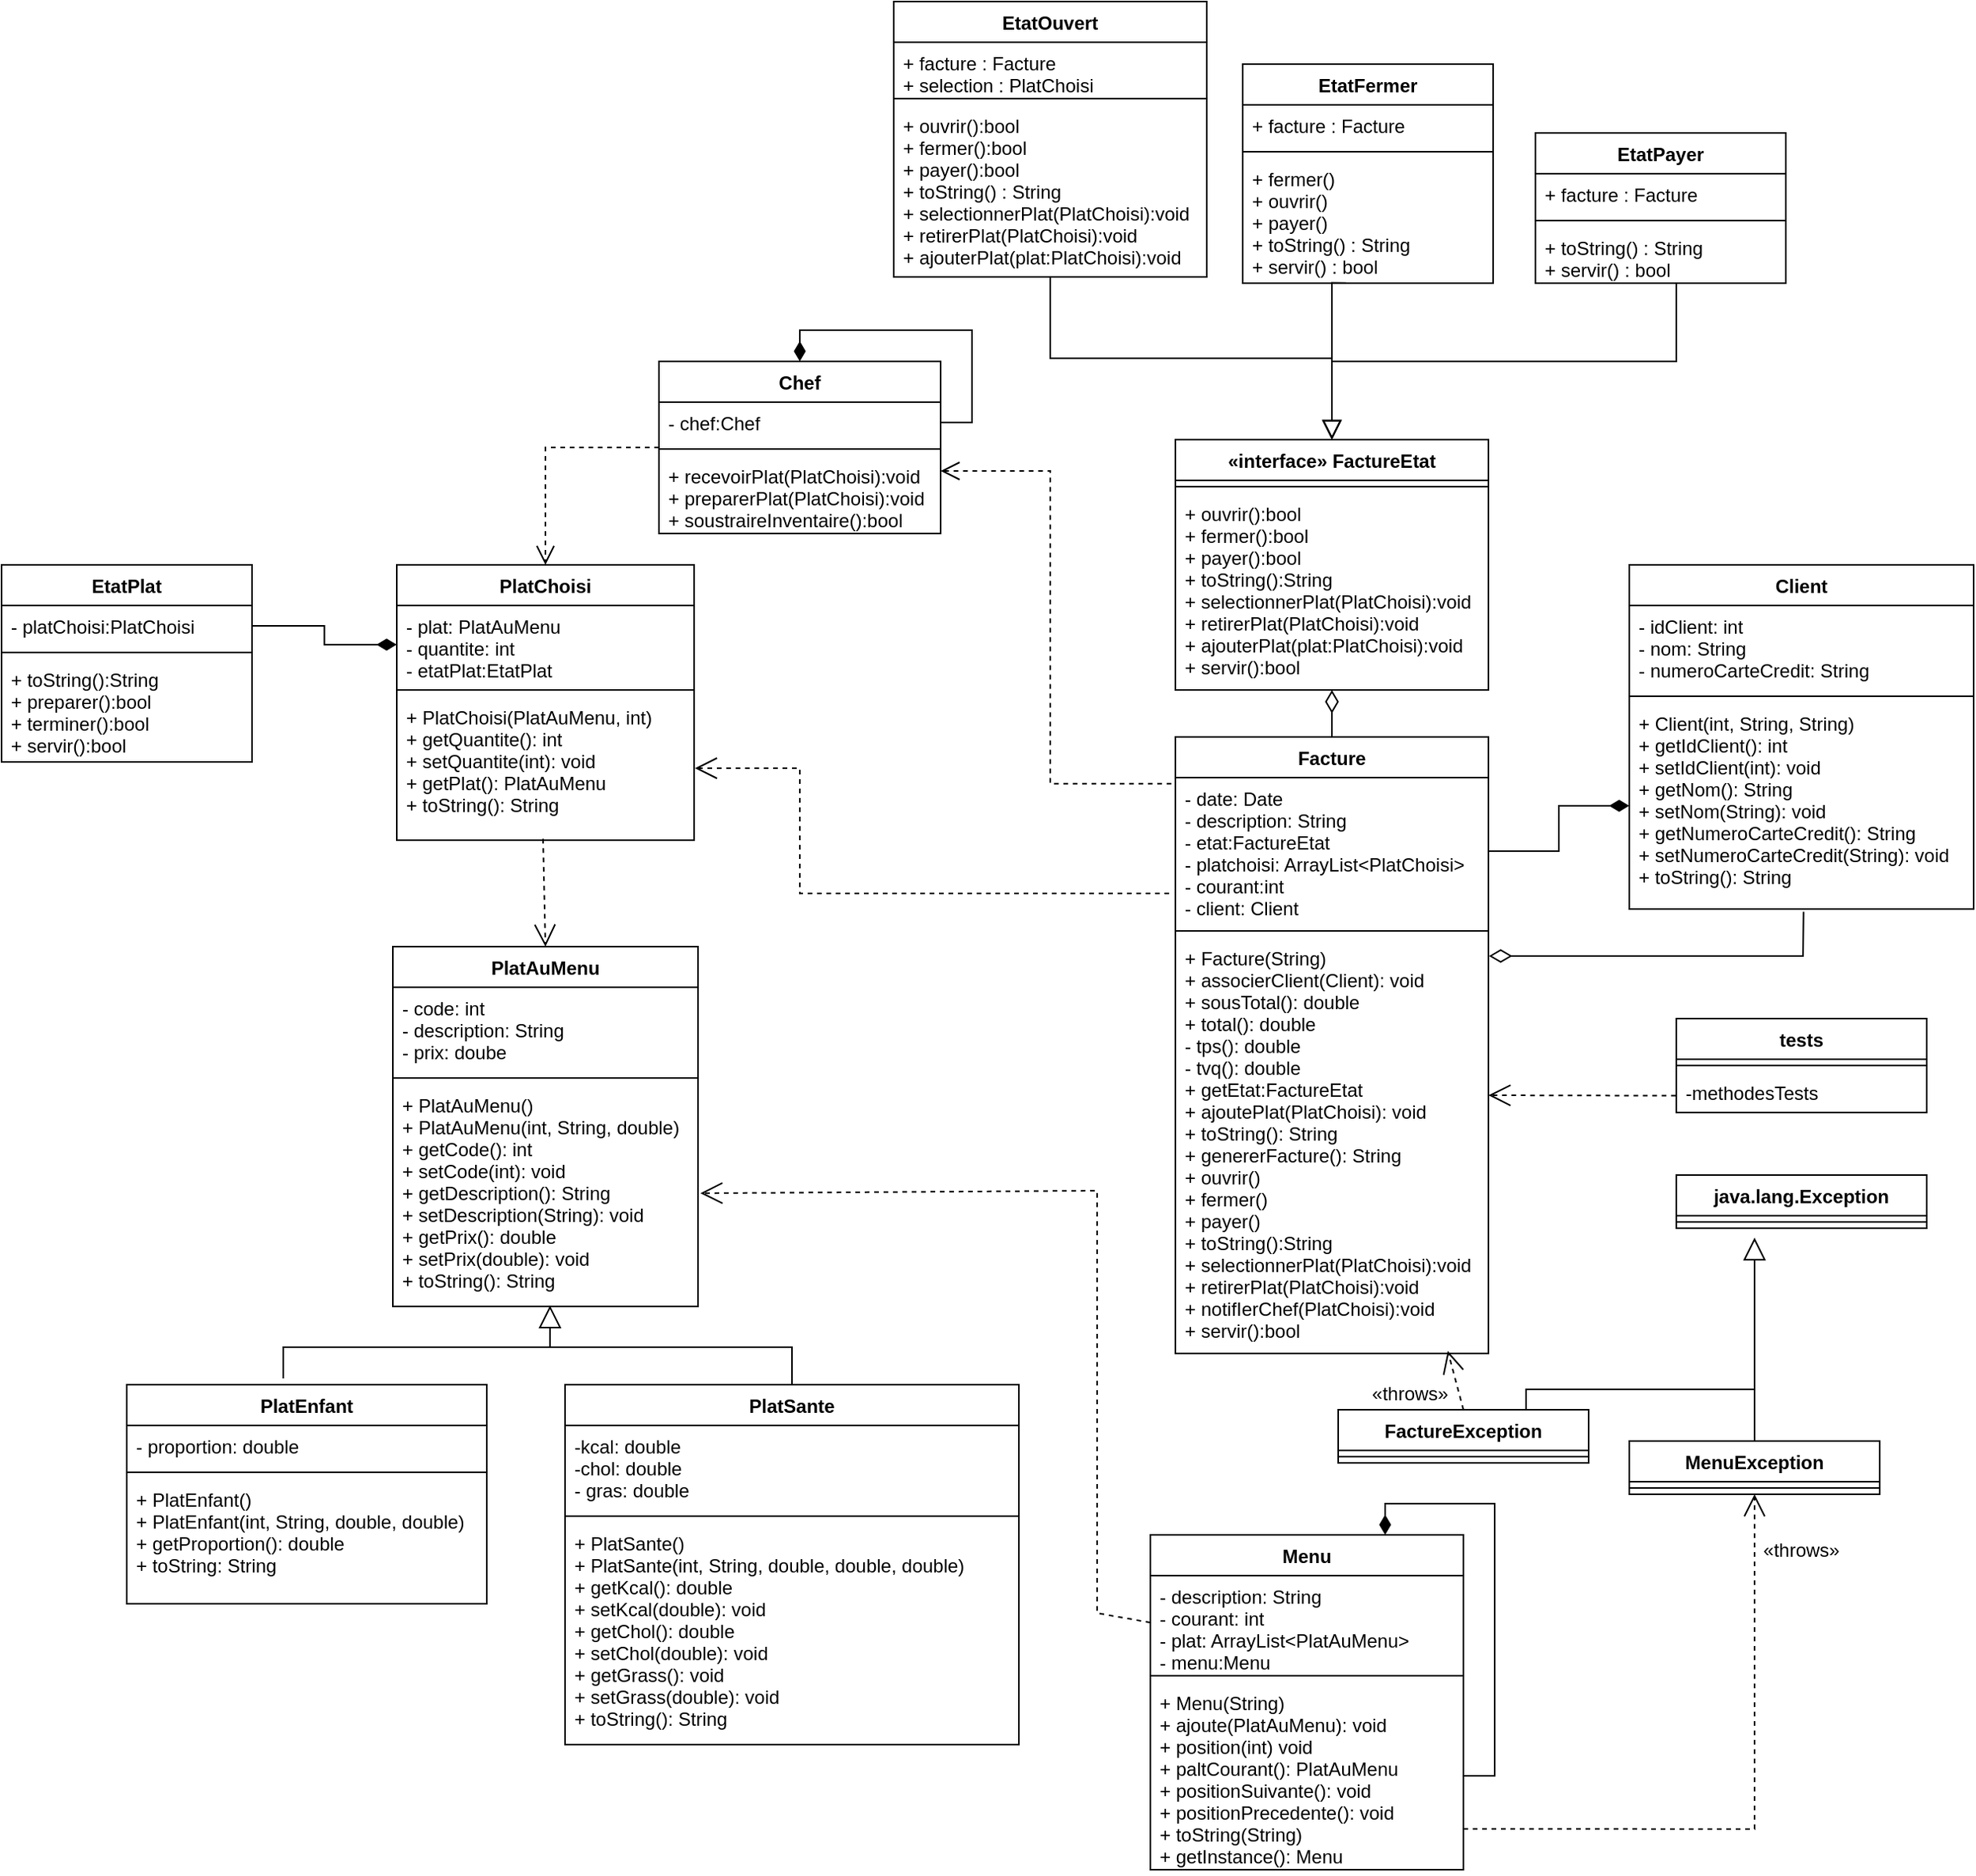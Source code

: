 <mxfile version="14.9.6" type="device"><diagram id="TNuhKv3h_thrgXx2UyrM" name="Page-1"><mxGraphModel dx="1682" dy="1675" grid="1" gridSize="10" guides="1" tooltips="1" connect="1" arrows="1" fold="1" page="1" pageScale="1" pageWidth="827" pageHeight="1169" math="0" shadow="0"><root><mxCell id="0"/><mxCell id="1" parent="0"/><mxCell id="b8Gp-3JOSFKTq6jU3I52-5" value="Client" style="swimlane;fontStyle=1;align=center;verticalAlign=top;childLayout=stackLayout;horizontal=1;startSize=26;horizontalStack=0;resizeParent=1;resizeParentMax=0;resizeLast=0;collapsible=1;marginBottom=0;" parent="1" vertex="1"><mxGeometry x="520" y="200" width="220" height="220" as="geometry"/></mxCell><mxCell id="b8Gp-3JOSFKTq6jU3I52-6" value="- idClient: int&#10;- nom: String&#10;- numeroCarteCredit: String" style="text;strokeColor=none;fillColor=none;align=left;verticalAlign=top;spacingLeft=4;spacingRight=4;overflow=hidden;rotatable=0;points=[[0,0.5],[1,0.5]];portConstraint=eastwest;" parent="b8Gp-3JOSFKTq6jU3I52-5" vertex="1"><mxGeometry y="26" width="220" height="54" as="geometry"/></mxCell><mxCell id="b8Gp-3JOSFKTq6jU3I52-7" value="" style="line;strokeWidth=1;fillColor=none;align=left;verticalAlign=middle;spacingTop=-1;spacingLeft=3;spacingRight=3;rotatable=0;labelPosition=right;points=[];portConstraint=eastwest;" parent="b8Gp-3JOSFKTq6jU3I52-5" vertex="1"><mxGeometry y="80" width="220" height="8" as="geometry"/></mxCell><mxCell id="b8Gp-3JOSFKTq6jU3I52-8" value="+ Client(int, String, String)&#10;+ getIdClient(): int&#10;+ setIdClient(int): void&#10;+ getNom(): String&#10;+ setNom(String): void&#10;+ getNumeroCarteCredit(): String&#10;+ setNumeroCarteCredit(String): void&#10;+ toString(): String" style="text;strokeColor=none;fillColor=none;align=left;verticalAlign=top;spacingLeft=4;spacingRight=4;overflow=hidden;rotatable=0;points=[[0,0.5],[1,0.5]];portConstraint=eastwest;" parent="b8Gp-3JOSFKTq6jU3I52-5" vertex="1"><mxGeometry y="88" width="220" height="132" as="geometry"/></mxCell><mxCell id="wVw1kusXMV-8ErTnZ7IX-36" style="edgeStyle=orthogonalEdgeStyle;rounded=0;orthogonalLoop=1;jettySize=auto;html=1;exitX=-0.013;exitY=0.041;exitDx=0;exitDy=0;endArrow=open;endFill=0;endSize=10;dashed=1;exitPerimeter=0;" edge="1" parent="1" source="b8Gp-3JOSFKTq6jU3I52-12"><mxGeometry relative="1" as="geometry"><mxPoint x="80" y="140" as="targetPoint"/><Array as="points"><mxPoint x="150" y="340"/><mxPoint x="150" y="140"/></Array></mxGeometry></mxCell><mxCell id="b8Gp-3JOSFKTq6jU3I52-11" value="Facture" style="swimlane;fontStyle=1;align=center;verticalAlign=top;childLayout=stackLayout;horizontal=1;startSize=26;horizontalStack=0;resizeParent=1;resizeParentMax=0;resizeLast=0;collapsible=1;marginBottom=0;" parent="1" vertex="1"><mxGeometry x="230" y="310" width="200" height="394" as="geometry"/></mxCell><mxCell id="b8Gp-3JOSFKTq6jU3I52-12" value="- date: Date&#10;- description: String&#10;- etat:FactureEtat&#10;- platchoisi: ArrayList&lt;PlatChoisi&gt;&#10;- courant:int&#10;- client: Client" style="text;strokeColor=none;fillColor=none;align=left;verticalAlign=top;spacingLeft=4;spacingRight=4;overflow=hidden;rotatable=0;points=[[0,0.5],[1,0.5]];portConstraint=eastwest;" parent="b8Gp-3JOSFKTq6jU3I52-11" vertex="1"><mxGeometry y="26" width="200" height="94" as="geometry"/></mxCell><mxCell id="b8Gp-3JOSFKTq6jU3I52-13" value="" style="line;strokeWidth=1;fillColor=none;align=left;verticalAlign=middle;spacingTop=-1;spacingLeft=3;spacingRight=3;rotatable=0;labelPosition=right;points=[];portConstraint=eastwest;" parent="b8Gp-3JOSFKTq6jU3I52-11" vertex="1"><mxGeometry y="120" width="200" height="8" as="geometry"/></mxCell><mxCell id="b8Gp-3JOSFKTq6jU3I52-14" value="+ Facture(String)&#10;+ associerClient(Client): void&#10;+ sousTotal(): double&#10;+ total(): double&#10;- tps(): double&#10;- tvq(): double&#10;+ getEtat:FactureEtat&#10;+ ajoutePlat(PlatChoisi): void&#10;+ toString(): String&#10;+ genererFacture(): String&#10;+ ouvrir()&#10;+ fermer()&#10;+ payer()&#10;+ toString():String&#10;+ selectionnerPlat(PlatChoisi):void&#10;+ retirerPlat(PlatChoisi):void&#10;+ notifIerChef(PlatChoisi):void&#10;+ servir():bool" style="text;strokeColor=none;fillColor=none;align=left;verticalAlign=top;spacingLeft=4;spacingRight=4;overflow=hidden;rotatable=0;points=[[0,0.5],[1,0.5]];portConstraint=eastwest;" parent="b8Gp-3JOSFKTq6jU3I52-11" vertex="1"><mxGeometry y="128" width="200" height="266" as="geometry"/></mxCell><mxCell id="b8Gp-3JOSFKTq6jU3I52-16" value="tests" style="swimlane;fontStyle=1;align=center;verticalAlign=top;childLayout=stackLayout;horizontal=1;startSize=26;horizontalStack=0;resizeParent=1;resizeParentMax=0;resizeLast=0;collapsible=1;marginBottom=0;" parent="1" vertex="1"><mxGeometry x="550" y="490" width="160" height="60" as="geometry"/></mxCell><mxCell id="b8Gp-3JOSFKTq6jU3I52-18" value="" style="line;strokeWidth=1;fillColor=none;align=left;verticalAlign=middle;spacingTop=-1;spacingLeft=3;spacingRight=3;rotatable=0;labelPosition=right;points=[];portConstraint=eastwest;" parent="b8Gp-3JOSFKTq6jU3I52-16" vertex="1"><mxGeometry y="26" width="160" height="8" as="geometry"/></mxCell><mxCell id="b8Gp-3JOSFKTq6jU3I52-19" value="-methodesTests" style="text;strokeColor=none;fillColor=none;align=left;verticalAlign=top;spacingLeft=4;spacingRight=4;overflow=hidden;rotatable=0;points=[[0,0.5],[1,0.5]];portConstraint=eastwest;" parent="b8Gp-3JOSFKTq6jU3I52-16" vertex="1"><mxGeometry y="34" width="160" height="26" as="geometry"/></mxCell><mxCell id="b8Gp-3JOSFKTq6jU3I52-20" value="java.lang.Exception" style="swimlane;fontStyle=1;align=center;verticalAlign=top;childLayout=stackLayout;horizontal=1;startSize=26;horizontalStack=0;resizeParent=1;resizeParentMax=0;resizeLast=0;collapsible=1;marginBottom=0;" parent="1" vertex="1"><mxGeometry x="550" y="590" width="160" height="34" as="geometry"/></mxCell><mxCell id="b8Gp-3JOSFKTq6jU3I52-21" value="" style="line;strokeWidth=1;fillColor=none;align=left;verticalAlign=middle;spacingTop=-1;spacingLeft=3;spacingRight=3;rotatable=0;labelPosition=right;points=[];portConstraint=eastwest;" parent="b8Gp-3JOSFKTq6jU3I52-20" vertex="1"><mxGeometry y="26" width="160" height="8" as="geometry"/></mxCell><mxCell id="b8Gp-3JOSFKTq6jU3I52-23" value="FactureException" style="swimlane;fontStyle=1;align=center;verticalAlign=top;childLayout=stackLayout;horizontal=1;startSize=26;horizontalStack=0;resizeParent=1;resizeParentMax=0;resizeLast=0;collapsible=1;marginBottom=0;" parent="1" vertex="1"><mxGeometry x="334" y="740" width="160" height="34" as="geometry"/></mxCell><mxCell id="b8Gp-3JOSFKTq6jU3I52-24" value="" style="line;strokeWidth=1;fillColor=none;align=left;verticalAlign=middle;spacingTop=-1;spacingLeft=3;spacingRight=3;rotatable=0;labelPosition=right;points=[];portConstraint=eastwest;" parent="b8Gp-3JOSFKTq6jU3I52-23" vertex="1"><mxGeometry y="26" width="160" height="8" as="geometry"/></mxCell><mxCell id="b8Gp-3JOSFKTq6jU3I52-60" style="edgeStyle=orthogonalEdgeStyle;rounded=0;orthogonalLoop=1;jettySize=auto;html=1;exitX=0.5;exitY=0;exitDx=0;exitDy=0;endArrow=block;endFill=0;endSize=12;" parent="1" source="b8Gp-3JOSFKTq6jU3I52-25" edge="1"><mxGeometry relative="1" as="geometry"><mxPoint x="600" y="630" as="targetPoint"/></mxGeometry></mxCell><mxCell id="b8Gp-3JOSFKTq6jU3I52-25" value="MenuException" style="swimlane;fontStyle=1;align=center;verticalAlign=top;childLayout=stackLayout;horizontal=1;startSize=26;horizontalStack=0;resizeParent=1;resizeParentMax=0;resizeLast=0;collapsible=1;marginBottom=0;" parent="1" vertex="1"><mxGeometry x="520" y="760" width="160" height="34" as="geometry"/></mxCell><mxCell id="b8Gp-3JOSFKTq6jU3I52-26" value="" style="line;strokeWidth=1;fillColor=none;align=left;verticalAlign=middle;spacingTop=-1;spacingLeft=3;spacingRight=3;rotatable=0;labelPosition=right;points=[];portConstraint=eastwest;" parent="b8Gp-3JOSFKTq6jU3I52-25" vertex="1"><mxGeometry y="26" width="160" height="8" as="geometry"/></mxCell><mxCell id="b8Gp-3JOSFKTq6jU3I52-27" value="Menu" style="swimlane;fontStyle=1;align=center;verticalAlign=top;childLayout=stackLayout;horizontal=1;startSize=26;horizontalStack=0;resizeParent=1;resizeParentMax=0;resizeLast=0;collapsible=1;marginBottom=0;" parent="1" vertex="1"><mxGeometry x="214" y="820" width="200" height="214" as="geometry"/></mxCell><mxCell id="b8Gp-3JOSFKTq6jU3I52-28" value="- description: String&#10;- courant: int&#10;- plat: ArrayList&lt;PlatAuMenu&gt;&#10;- menu:Menu" style="text;strokeColor=none;fillColor=none;align=left;verticalAlign=top;spacingLeft=4;spacingRight=4;overflow=hidden;rotatable=0;points=[[0,0.5],[1,0.5]];portConstraint=eastwest;" parent="b8Gp-3JOSFKTq6jU3I52-27" vertex="1"><mxGeometry y="26" width="200" height="60" as="geometry"/></mxCell><mxCell id="b8Gp-3JOSFKTq6jU3I52-29" value="" style="line;strokeWidth=1;fillColor=none;align=left;verticalAlign=middle;spacingTop=-1;spacingLeft=3;spacingRight=3;rotatable=0;labelPosition=right;points=[];portConstraint=eastwest;" parent="b8Gp-3JOSFKTq6jU3I52-27" vertex="1"><mxGeometry y="86" width="200" height="8" as="geometry"/></mxCell><mxCell id="wVw1kusXMV-8ErTnZ7IX-37" style="edgeStyle=orthogonalEdgeStyle;rounded=0;orthogonalLoop=1;jettySize=auto;html=1;exitX=1;exitY=0.5;exitDx=0;exitDy=0;entryX=0.75;entryY=0;entryDx=0;entryDy=0;endArrow=diamondThin;endFill=1;endSize=10;" edge="1" parent="b8Gp-3JOSFKTq6jU3I52-27" source="b8Gp-3JOSFKTq6jU3I52-30" target="b8Gp-3JOSFKTq6jU3I52-27"><mxGeometry relative="1" as="geometry"/></mxCell><mxCell id="b8Gp-3JOSFKTq6jU3I52-30" value="+ Menu(String)&#10;+ ajoute(PlatAuMenu): void&#10;+ position(int) void&#10;+ paltCourant(): PlatAuMenu&#10;+ positionSuivante(): void&#10;+ positionPrecedente(): void&#10;+ toString(String)&#10;+ getInstance(): Menu&#10;" style="text;strokeColor=none;fillColor=none;align=left;verticalAlign=top;spacingLeft=4;spacingRight=4;overflow=hidden;rotatable=0;points=[[0,0.5],[1,0.5]];portConstraint=eastwest;" parent="b8Gp-3JOSFKTq6jU3I52-27" vertex="1"><mxGeometry y="94" width="200" height="120" as="geometry"/></mxCell><mxCell id="b8Gp-3JOSFKTq6jU3I52-31" value="PlatChoisi" style="swimlane;fontStyle=1;align=center;verticalAlign=top;childLayout=stackLayout;horizontal=1;startSize=26;horizontalStack=0;resizeParent=1;resizeParentMax=0;resizeLast=0;collapsible=1;marginBottom=0;" parent="1" vertex="1"><mxGeometry x="-267.5" y="200" width="190" height="176" as="geometry"/></mxCell><mxCell id="b8Gp-3JOSFKTq6jU3I52-32" value="- plat: PlatAuMenu&#10;- quantite: int&#10;- etatPlat:EtatPlat" style="text;strokeColor=none;fillColor=none;align=left;verticalAlign=top;spacingLeft=4;spacingRight=4;overflow=hidden;rotatable=0;points=[[0,0.5],[1,0.5]];portConstraint=eastwest;" parent="b8Gp-3JOSFKTq6jU3I52-31" vertex="1"><mxGeometry y="26" width="190" height="50" as="geometry"/></mxCell><mxCell id="b8Gp-3JOSFKTq6jU3I52-33" value="" style="line;strokeWidth=1;fillColor=none;align=left;verticalAlign=middle;spacingTop=-1;spacingLeft=3;spacingRight=3;rotatable=0;labelPosition=right;points=[];portConstraint=eastwest;" parent="b8Gp-3JOSFKTq6jU3I52-31" vertex="1"><mxGeometry y="76" width="190" height="8" as="geometry"/></mxCell><mxCell id="b8Gp-3JOSFKTq6jU3I52-34" value="+ PlatChoisi(PlatAuMenu, int)&#10;+ getQuantite(): int&#10;+ setQuantite(int): void&#10;+ getPlat(): PlatAuMenu&#10;+ toString(): String" style="text;strokeColor=none;fillColor=none;align=left;verticalAlign=top;spacingLeft=4;spacingRight=4;overflow=hidden;rotatable=0;points=[[0,0.5],[1,0.5]];portConstraint=eastwest;" parent="b8Gp-3JOSFKTq6jU3I52-31" vertex="1"><mxGeometry y="84" width="190" height="92" as="geometry"/></mxCell><mxCell id="b8Gp-3JOSFKTq6jU3I52-35" value="PlatAuMenu" style="swimlane;fontStyle=1;align=center;verticalAlign=top;childLayout=stackLayout;horizontal=1;startSize=26;horizontalStack=0;resizeParent=1;resizeParentMax=0;resizeLast=0;collapsible=1;marginBottom=0;" parent="1" vertex="1"><mxGeometry x="-270" y="444" width="195" height="230" as="geometry"/></mxCell><mxCell id="b8Gp-3JOSFKTq6jU3I52-36" value="- code: int&#10;- description: String&#10;- prix: doube&#10;" style="text;strokeColor=none;fillColor=none;align=left;verticalAlign=top;spacingLeft=4;spacingRight=4;overflow=hidden;rotatable=0;points=[[0,0.5],[1,0.5]];portConstraint=eastwest;" parent="b8Gp-3JOSFKTq6jU3I52-35" vertex="1"><mxGeometry y="26" width="195" height="54" as="geometry"/></mxCell><mxCell id="b8Gp-3JOSFKTq6jU3I52-37" value="" style="line;strokeWidth=1;fillColor=none;align=left;verticalAlign=middle;spacingTop=-1;spacingLeft=3;spacingRight=3;rotatable=0;labelPosition=right;points=[];portConstraint=eastwest;" parent="b8Gp-3JOSFKTq6jU3I52-35" vertex="1"><mxGeometry y="80" width="195" height="8" as="geometry"/></mxCell><mxCell id="b8Gp-3JOSFKTq6jU3I52-38" value="+ PlatAuMenu()&#10;+ PlatAuMenu(int, String, double)&#10;+ getCode(): int&#10;+ setCode(int): void&#10;+ getDescription(): String&#10;+ setDescription(String): void&#10;+ getPrix(): double&#10;+ setPrix(double): void&#10;+ toString(): String&#10;" style="text;strokeColor=none;fillColor=none;align=left;verticalAlign=top;spacingLeft=4;spacingRight=4;overflow=hidden;rotatable=0;points=[[0,0.5],[1,0.5]];portConstraint=eastwest;" parent="b8Gp-3JOSFKTq6jU3I52-35" vertex="1"><mxGeometry y="88" width="195" height="142" as="geometry"/></mxCell><mxCell id="b8Gp-3JOSFKTq6jU3I52-40" value="PlatEnfant" style="swimlane;fontStyle=1;align=center;verticalAlign=top;childLayout=stackLayout;horizontal=1;startSize=26;horizontalStack=0;resizeParent=1;resizeParentMax=0;resizeLast=0;collapsible=1;marginBottom=0;" parent="1" vertex="1"><mxGeometry x="-440" y="724" width="230" height="140" as="geometry"/></mxCell><mxCell id="b8Gp-3JOSFKTq6jU3I52-41" value="- proportion: double" style="text;strokeColor=none;fillColor=none;align=left;verticalAlign=top;spacingLeft=4;spacingRight=4;overflow=hidden;rotatable=0;points=[[0,0.5],[1,0.5]];portConstraint=eastwest;" parent="b8Gp-3JOSFKTq6jU3I52-40" vertex="1"><mxGeometry y="26" width="230" height="26" as="geometry"/></mxCell><mxCell id="b8Gp-3JOSFKTq6jU3I52-42" value="" style="line;strokeWidth=1;fillColor=none;align=left;verticalAlign=middle;spacingTop=-1;spacingLeft=3;spacingRight=3;rotatable=0;labelPosition=right;points=[];portConstraint=eastwest;" parent="b8Gp-3JOSFKTq6jU3I52-40" vertex="1"><mxGeometry y="52" width="230" height="8" as="geometry"/></mxCell><mxCell id="b8Gp-3JOSFKTq6jU3I52-43" value="+ PlatEnfant()&#10;+ PlatEnfant(int, String, double, double)&#10;+ getProportion(): double&#10;+ toString: String" style="text;strokeColor=none;fillColor=none;align=left;verticalAlign=top;spacingLeft=4;spacingRight=4;overflow=hidden;rotatable=0;points=[[0,0.5],[1,0.5]];portConstraint=eastwest;" parent="b8Gp-3JOSFKTq6jU3I52-40" vertex="1"><mxGeometry y="60" width="230" height="80" as="geometry"/></mxCell><mxCell id="b8Gp-3JOSFKTq6jU3I52-51" style="edgeStyle=orthogonalEdgeStyle;rounded=0;orthogonalLoop=1;jettySize=auto;html=1;exitX=0.5;exitY=0;exitDx=0;exitDy=0;entryX=0.515;entryY=0.996;entryDx=0;entryDy=0;entryPerimeter=0;endArrow=block;endFill=0;endSize=12;" parent="1" source="b8Gp-3JOSFKTq6jU3I52-44" target="b8Gp-3JOSFKTq6jU3I52-38" edge="1"><mxGeometry relative="1" as="geometry"><Array as="points"><mxPoint x="-15" y="700"/><mxPoint x="-170" y="700"/></Array></mxGeometry></mxCell><mxCell id="b8Gp-3JOSFKTq6jU3I52-44" value="PlatSante" style="swimlane;fontStyle=1;align=center;verticalAlign=top;childLayout=stackLayout;horizontal=1;startSize=26;horizontalStack=0;resizeParent=1;resizeParentMax=0;resizeLast=0;collapsible=1;marginBottom=0;" parent="1" vertex="1"><mxGeometry x="-160" y="724" width="290" height="230" as="geometry"/></mxCell><mxCell id="b8Gp-3JOSFKTq6jU3I52-45" value="-kcal: double&#10;-chol: double&#10;- gras: double" style="text;strokeColor=none;fillColor=none;align=left;verticalAlign=top;spacingLeft=4;spacingRight=4;overflow=hidden;rotatable=0;points=[[0,0.5],[1,0.5]];portConstraint=eastwest;" parent="b8Gp-3JOSFKTq6jU3I52-44" vertex="1"><mxGeometry y="26" width="290" height="54" as="geometry"/></mxCell><mxCell id="b8Gp-3JOSFKTq6jU3I52-46" value="" style="line;strokeWidth=1;fillColor=none;align=left;verticalAlign=middle;spacingTop=-1;spacingLeft=3;spacingRight=3;rotatable=0;labelPosition=right;points=[];portConstraint=eastwest;" parent="b8Gp-3JOSFKTq6jU3I52-44" vertex="1"><mxGeometry y="80" width="290" height="8" as="geometry"/></mxCell><mxCell id="b8Gp-3JOSFKTq6jU3I52-47" value="+ PlatSante()&#10;+ PlatSante(int, String, double, double, double)&#10;+ getKcal(): double&#10;+ setKcal(double): void&#10;+ getChol(): double&#10;+ setChol(double): void&#10;+ getGrass(): void&#10;+ setGrass(double): void&#10;+ toString(): String" style="text;strokeColor=none;fillColor=none;align=left;verticalAlign=top;spacingLeft=4;spacingRight=4;overflow=hidden;rotatable=0;points=[[0,0.5],[1,0.5]];portConstraint=eastwest;" parent="b8Gp-3JOSFKTq6jU3I52-44" vertex="1"><mxGeometry y="88" width="290" height="142" as="geometry"/></mxCell><mxCell id="b8Gp-3JOSFKTq6jU3I52-52" value="" style="endArrow=open;html=1;endSize=12;endFill=0;entryX=0.5;entryY=0;entryDx=0;entryDy=0;dashed=1;exitX=0.492;exitY=0.991;exitDx=0;exitDy=0;exitPerimeter=0;" parent="1" target="b8Gp-3JOSFKTq6jU3I52-35" edge="1" source="b8Gp-3JOSFKTq6jU3I52-34"><mxGeometry width="50" height="50" relative="1" as="geometry"><mxPoint x="-90" y="410" as="sourcePoint"/><mxPoint x="-172" y="440" as="targetPoint"/></mxGeometry></mxCell><mxCell id="b8Gp-3JOSFKTq6jU3I52-53" value="" style="endArrow=none;html=1;endSize=12;rounded=0;" parent="1" edge="1"><mxGeometry width="50" height="50" relative="1" as="geometry"><mxPoint x="-340" y="720" as="sourcePoint"/><mxPoint x="-170" y="700" as="targetPoint"/><Array as="points"><mxPoint x="-340" y="700"/></Array></mxGeometry></mxCell><mxCell id="b8Gp-3JOSFKTq6jU3I52-54" value="" style="endArrow=open;html=1;endSize=12;endFill=0;dashed=1;rounded=0;" parent="1" edge="1"><mxGeometry width="50" height="50" relative="1" as="geometry"><mxPoint x="226" y="410" as="sourcePoint"/><mxPoint x="-77" y="330" as="targetPoint"/><Array as="points"><mxPoint x="-10" y="410"/><mxPoint x="-10" y="330"/></Array></mxGeometry></mxCell><mxCell id="b8Gp-3JOSFKTq6jU3I52-55" value="" style="endArrow=open;html=1;endSize=12;endFill=0;entryX=1;entryY=0.5;entryDx=0;entryDy=0;dashed=1;exitX=0;exitY=0.5;exitDx=0;exitDy=0;rounded=0;" parent="1" source="b8Gp-3JOSFKTq6jU3I52-28" edge="1"><mxGeometry width="50" height="50" relative="1" as="geometry"><mxPoint x="230" y="694.0" as="sourcePoint"/><mxPoint x="-73.5" y="601.63" as="targetPoint"/><Array as="points"><mxPoint x="180" y="870"/><mxPoint x="180" y="600"/></Array></mxGeometry></mxCell><mxCell id="b8Gp-3JOSFKTq6jU3I52-56" value="" style="endArrow=open;html=1;endSize=12;endFill=0;dashed=1;exitX=1;exitY=0.782;exitDx=0;exitDy=0;entryX=0.5;entryY=1;entryDx=0;entryDy=0;rounded=0;exitPerimeter=0;" parent="1" source="b8Gp-3JOSFKTq6jU3I52-30" target="b8Gp-3JOSFKTq6jU3I52-25" edge="1"><mxGeometry width="50" height="50" relative="1" as="geometry"><mxPoint x="530" y="840" as="sourcePoint"/><mxPoint x="559.5" y="900" as="targetPoint"/><Array as="points"><mxPoint x="600" y="1008"/></Array></mxGeometry></mxCell><mxCell id="b8Gp-3JOSFKTq6jU3I52-58" value="" style="endArrow=open;html=1;endSize=12;endFill=0;dashed=1;exitX=0.5;exitY=0;exitDx=0;exitDy=0;rounded=0;entryX=0.87;entryY=0.994;entryDx=0;entryDy=0;entryPerimeter=0;" parent="1" source="b8Gp-3JOSFKTq6jU3I52-23" edge="1" target="b8Gp-3JOSFKTq6jU3I52-14"><mxGeometry width="50" height="50" relative="1" as="geometry"><mxPoint x="520.0" y="656" as="sourcePoint"/><mxPoint x="370" y="680" as="targetPoint"/><Array as="points"/></mxGeometry></mxCell><mxCell id="b8Gp-3JOSFKTq6jU3I52-59" value="" style="endArrow=none;html=1;endSize=12;rounded=0;exitX=0.75;exitY=0;exitDx=0;exitDy=0;" parent="1" edge="1" source="b8Gp-3JOSFKTq6jU3I52-23"><mxGeometry width="50" height="50" relative="1" as="geometry"><mxPoint x="470" y="743" as="sourcePoint"/><mxPoint x="600" y="727" as="targetPoint"/><Array as="points"><mxPoint x="454" y="727"/></Array></mxGeometry></mxCell><mxCell id="b8Gp-3JOSFKTq6jU3I52-61" value="" style="endArrow=open;html=1;endSize=12;endFill=0;dashed=1;exitX=-0.002;exitY=0.588;exitDx=0;exitDy=0;rounded=0;exitPerimeter=0;" parent="1" source="b8Gp-3JOSFKTq6jU3I52-19" edge="1"><mxGeometry width="50" height="50" relative="1" as="geometry"><mxPoint x="393.8" y="651.414" as="sourcePoint"/><mxPoint x="430" y="539" as="targetPoint"/><Array as="points"/></mxGeometry></mxCell><mxCell id="b8Gp-3JOSFKTq6jU3I52-62" value="" style="endArrow=diamondThin;html=1;endSize=12;endFill=0;exitX=0.506;exitY=1.013;exitDx=0;exitDy=0;rounded=0;exitPerimeter=0;" parent="1" source="b8Gp-3JOSFKTq6jU3I52-8" edge="1"><mxGeometry width="50" height="50" relative="1" as="geometry"><mxPoint x="550.0" y="450.288" as="sourcePoint"/><mxPoint x="430.32" y="450" as="targetPoint"/><Array as="points"><mxPoint x="631" y="450"/></Array></mxGeometry></mxCell><mxCell id="b8Gp-3JOSFKTq6jU3I52-64" value="«throws»" style="text;html=1;strokeColor=none;fillColor=none;align=center;verticalAlign=middle;whiteSpace=wrap;rounded=0;" parent="1" vertex="1"><mxGeometry x="610" y="820" width="40" height="20" as="geometry"/></mxCell><mxCell id="b8Gp-3JOSFKTq6jU3I52-65" value="«throws»" style="text;html=1;strokeColor=none;fillColor=none;align=center;verticalAlign=middle;whiteSpace=wrap;rounded=0;" parent="1" vertex="1"><mxGeometry x="360" y="720" width="40" height="20" as="geometry"/></mxCell><mxCell id="wVw1kusXMV-8ErTnZ7IX-1" value="«interface» FactureEtat" style="swimlane;fontStyle=1;align=center;verticalAlign=top;childLayout=stackLayout;horizontal=1;startSize=26;horizontalStack=0;resizeParent=1;resizeParentMax=0;resizeLast=0;collapsible=1;marginBottom=0;" vertex="1" parent="1"><mxGeometry x="230" y="120" width="200" height="160" as="geometry"/></mxCell><mxCell id="wVw1kusXMV-8ErTnZ7IX-3" value="" style="line;strokeWidth=1;fillColor=none;align=left;verticalAlign=middle;spacingTop=-1;spacingLeft=3;spacingRight=3;rotatable=0;labelPosition=right;points=[];portConstraint=eastwest;" vertex="1" parent="wVw1kusXMV-8ErTnZ7IX-1"><mxGeometry y="26" width="200" height="8" as="geometry"/></mxCell><mxCell id="wVw1kusXMV-8ErTnZ7IX-4" value="+ ouvrir():bool&#10;+ fermer():bool&#10;+ payer():bool&#10;+ toString():String&#10;+ selectionnerPlat(PlatChoisi):void&#10;+ retirerPlat(PlatChoisi):void&#10;+ ajouterPlat(plat:PlatChoisi):void&#10;+ servir():bool" style="text;strokeColor=none;fillColor=none;align=left;verticalAlign=top;spacingLeft=4;spacingRight=4;overflow=hidden;rotatable=0;points=[[0,0.5],[1,0.5]];portConstraint=eastwest;" vertex="1" parent="wVw1kusXMV-8ErTnZ7IX-1"><mxGeometry y="34" width="200" height="126" as="geometry"/></mxCell><mxCell id="wVw1kusXMV-8ErTnZ7IX-5" value="" style="endArrow=diamondThin;html=1;endSize=12;endFill=0;exitX=0.5;exitY=0;exitDx=0;exitDy=0;rounded=0;" edge="1" parent="1" source="b8Gp-3JOSFKTq6jU3I52-11"><mxGeometry width="50" height="50" relative="1" as="geometry"><mxPoint x="341.0" y="179.996" as="sourcePoint"/><mxPoint x="330" y="280" as="targetPoint"/><Array as="points"/></mxGeometry></mxCell><mxCell id="wVw1kusXMV-8ErTnZ7IX-21" style="edgeStyle=orthogonalEdgeStyle;rounded=0;orthogonalLoop=1;jettySize=auto;html=1;exitX=0.5;exitY=1;exitDx=0;exitDy=0;entryX=0.5;entryY=0;entryDx=0;entryDy=0;endArrow=block;endFill=0;endSize=10;" edge="1" parent="1" source="wVw1kusXMV-8ErTnZ7IX-6" target="wVw1kusXMV-8ErTnZ7IX-1"><mxGeometry relative="1" as="geometry"/></mxCell><mxCell id="wVw1kusXMV-8ErTnZ7IX-6" value="EtatOuvert" style="swimlane;fontStyle=1;align=center;verticalAlign=top;childLayout=stackLayout;horizontal=1;startSize=26;horizontalStack=0;resizeParent=1;resizeParentMax=0;resizeLast=0;collapsible=1;marginBottom=0;" vertex="1" parent="1"><mxGeometry x="50" y="-160" width="200" height="176" as="geometry"/></mxCell><mxCell id="wVw1kusXMV-8ErTnZ7IX-7" value="+ facture : Facture&#10;+ selection : PlatChoisi" style="text;strokeColor=none;fillColor=none;align=left;verticalAlign=top;spacingLeft=4;spacingRight=4;overflow=hidden;rotatable=0;points=[[0,0.5],[1,0.5]];portConstraint=eastwest;" vertex="1" parent="wVw1kusXMV-8ErTnZ7IX-6"><mxGeometry y="26" width="200" height="32" as="geometry"/></mxCell><mxCell id="wVw1kusXMV-8ErTnZ7IX-8" value="" style="line;strokeWidth=1;fillColor=none;align=left;verticalAlign=middle;spacingTop=-1;spacingLeft=3;spacingRight=3;rotatable=0;labelPosition=right;points=[];portConstraint=eastwest;" vertex="1" parent="wVw1kusXMV-8ErTnZ7IX-6"><mxGeometry y="58" width="200" height="8" as="geometry"/></mxCell><mxCell id="wVw1kusXMV-8ErTnZ7IX-9" value="+ ouvrir():bool&#10;+ fermer():bool&#10;+ payer():bool&#10;+ toString() : String&#10;+ selectionnerPlat(PlatChoisi):void&#10;+ retirerPlat(PlatChoisi):void&#10;+ ajouterPlat(plat:PlatChoisi):void" style="text;strokeColor=none;fillColor=none;align=left;verticalAlign=top;spacingLeft=4;spacingRight=4;overflow=hidden;rotatable=0;points=[[0,0.5],[1,0.5]];portConstraint=eastwest;" vertex="1" parent="wVw1kusXMV-8ErTnZ7IX-6"><mxGeometry y="66" width="200" height="110" as="geometry"/></mxCell><mxCell id="wVw1kusXMV-8ErTnZ7IX-20" value="" style="edgeStyle=orthogonalEdgeStyle;rounded=0;orthogonalLoop=1;jettySize=auto;html=1;endArrow=block;endFill=0;endSize=10;exitX=0.413;exitY=0.998;exitDx=0;exitDy=0;exitPerimeter=0;entryX=0.5;entryY=0;entryDx=0;entryDy=0;" edge="1" parent="1" source="wVw1kusXMV-8ErTnZ7IX-13" target="wVw1kusXMV-8ErTnZ7IX-1"><mxGeometry relative="1" as="geometry"><Array as="points"><mxPoint x="330" y="20"/></Array></mxGeometry></mxCell><mxCell id="wVw1kusXMV-8ErTnZ7IX-10" value="EtatFermer" style="swimlane;fontStyle=1;align=center;verticalAlign=top;childLayout=stackLayout;horizontal=1;startSize=26;horizontalStack=0;resizeParent=1;resizeParentMax=0;resizeLast=0;collapsible=1;marginBottom=0;" vertex="1" parent="1"><mxGeometry x="273" y="-120" width="160" height="140" as="geometry"/></mxCell><mxCell id="wVw1kusXMV-8ErTnZ7IX-11" value="+ facture : Facture" style="text;strokeColor=none;fillColor=none;align=left;verticalAlign=top;spacingLeft=4;spacingRight=4;overflow=hidden;rotatable=0;points=[[0,0.5],[1,0.5]];portConstraint=eastwest;" vertex="1" parent="wVw1kusXMV-8ErTnZ7IX-10"><mxGeometry y="26" width="160" height="26" as="geometry"/></mxCell><mxCell id="wVw1kusXMV-8ErTnZ7IX-12" value="" style="line;strokeWidth=1;fillColor=none;align=left;verticalAlign=middle;spacingTop=-1;spacingLeft=3;spacingRight=3;rotatable=0;labelPosition=right;points=[];portConstraint=eastwest;" vertex="1" parent="wVw1kusXMV-8ErTnZ7IX-10"><mxGeometry y="52" width="160" height="8" as="geometry"/></mxCell><mxCell id="wVw1kusXMV-8ErTnZ7IX-13" value="+ fermer()&#10;+ ouvrir()&#10;+ payer()&#10;+ toString() : String&#10;+ servir() : bool" style="text;strokeColor=none;fillColor=none;align=left;verticalAlign=top;spacingLeft=4;spacingRight=4;overflow=hidden;rotatable=0;points=[[0,0.5],[1,0.5]];portConstraint=eastwest;" vertex="1" parent="wVw1kusXMV-8ErTnZ7IX-10"><mxGeometry y="60" width="160" height="80" as="geometry"/></mxCell><mxCell id="wVw1kusXMV-8ErTnZ7IX-23" style="edgeStyle=orthogonalEdgeStyle;rounded=0;orthogonalLoop=1;jettySize=auto;html=1;endArrow=block;endFill=0;endSize=10;" edge="1" parent="1" source="wVw1kusXMV-8ErTnZ7IX-14"><mxGeometry relative="1" as="geometry"><mxPoint x="330" y="120" as="targetPoint"/><Array as="points"><mxPoint x="550" y="70"/><mxPoint x="330" y="70"/></Array></mxGeometry></mxCell><mxCell id="wVw1kusXMV-8ErTnZ7IX-14" value="EtatPayer" style="swimlane;fontStyle=1;align=center;verticalAlign=top;childLayout=stackLayout;horizontal=1;startSize=26;horizontalStack=0;resizeParent=1;resizeParentMax=0;resizeLast=0;collapsible=1;marginBottom=0;" vertex="1" parent="1"><mxGeometry x="460" y="-76" width="160" height="96" as="geometry"/></mxCell><mxCell id="wVw1kusXMV-8ErTnZ7IX-15" value="+ facture : Facture" style="text;strokeColor=none;fillColor=none;align=left;verticalAlign=top;spacingLeft=4;spacingRight=4;overflow=hidden;rotatable=0;points=[[0,0.5],[1,0.5]];portConstraint=eastwest;" vertex="1" parent="wVw1kusXMV-8ErTnZ7IX-14"><mxGeometry y="26" width="160" height="26" as="geometry"/></mxCell><mxCell id="wVw1kusXMV-8ErTnZ7IX-16" value="" style="line;strokeWidth=1;fillColor=none;align=left;verticalAlign=middle;spacingTop=-1;spacingLeft=3;spacingRight=3;rotatable=0;labelPosition=right;points=[];portConstraint=eastwest;" vertex="1" parent="wVw1kusXMV-8ErTnZ7IX-14"><mxGeometry y="52" width="160" height="8" as="geometry"/></mxCell><mxCell id="wVw1kusXMV-8ErTnZ7IX-18" value="+ toString() : String&#10;+ servir() : bool" style="text;strokeColor=none;fillColor=none;align=left;verticalAlign=top;spacingLeft=4;spacingRight=4;overflow=hidden;rotatable=0;points=[[0,0.5],[1,0.5]];portConstraint=eastwest;" vertex="1" parent="wVw1kusXMV-8ErTnZ7IX-14"><mxGeometry y="60" width="160" height="36" as="geometry"/></mxCell><mxCell id="wVw1kusXMV-8ErTnZ7IX-24" value="" style="edgeStyle=orthogonalEdgeStyle;rounded=0;orthogonalLoop=1;jettySize=auto;html=1;endArrow=diamondThin;endFill=1;endSize=10;" edge="1" parent="1" source="b8Gp-3JOSFKTq6jU3I52-12" target="b8Gp-3JOSFKTq6jU3I52-8"><mxGeometry relative="1" as="geometry"/></mxCell><mxCell id="wVw1kusXMV-8ErTnZ7IX-25" value="EtatPlat" style="swimlane;fontStyle=1;align=center;verticalAlign=top;childLayout=stackLayout;horizontal=1;startSize=26;horizontalStack=0;resizeParent=1;resizeParentMax=0;resizeLast=0;collapsible=1;marginBottom=0;" vertex="1" parent="1"><mxGeometry x="-520" y="200" width="160" height="126" as="geometry"/></mxCell><mxCell id="wVw1kusXMV-8ErTnZ7IX-26" value="- platChoisi:PlatChoisi" style="text;strokeColor=none;fillColor=none;align=left;verticalAlign=top;spacingLeft=4;spacingRight=4;overflow=hidden;rotatable=0;points=[[0,0.5],[1,0.5]];portConstraint=eastwest;" vertex="1" parent="wVw1kusXMV-8ErTnZ7IX-25"><mxGeometry y="26" width="160" height="26" as="geometry"/></mxCell><mxCell id="wVw1kusXMV-8ErTnZ7IX-27" value="" style="line;strokeWidth=1;fillColor=none;align=left;verticalAlign=middle;spacingTop=-1;spacingLeft=3;spacingRight=3;rotatable=0;labelPosition=right;points=[];portConstraint=eastwest;" vertex="1" parent="wVw1kusXMV-8ErTnZ7IX-25"><mxGeometry y="52" width="160" height="8" as="geometry"/></mxCell><mxCell id="wVw1kusXMV-8ErTnZ7IX-28" value="+ toString():String&#10;+ preparer():bool&#10;+ terminer():bool&#10;+ servir():bool" style="text;strokeColor=none;fillColor=none;align=left;verticalAlign=top;spacingLeft=4;spacingRight=4;overflow=hidden;rotatable=0;points=[[0,0.5],[1,0.5]];portConstraint=eastwest;" vertex="1" parent="wVw1kusXMV-8ErTnZ7IX-25"><mxGeometry y="60" width="160" height="66" as="geometry"/></mxCell><mxCell id="wVw1kusXMV-8ErTnZ7IX-29" style="edgeStyle=orthogonalEdgeStyle;rounded=0;orthogonalLoop=1;jettySize=auto;html=1;exitX=1;exitY=0.5;exitDx=0;exitDy=0;entryX=0;entryY=0.5;entryDx=0;entryDy=0;endArrow=diamondThin;endFill=1;endSize=10;" edge="1" parent="1" source="wVw1kusXMV-8ErTnZ7IX-26" target="b8Gp-3JOSFKTq6jU3I52-32"><mxGeometry relative="1" as="geometry"/></mxCell><mxCell id="wVw1kusXMV-8ErTnZ7IX-38" style="edgeStyle=orthogonalEdgeStyle;rounded=0;orthogonalLoop=1;jettySize=auto;html=1;exitX=0;exitY=0.5;exitDx=0;exitDy=0;entryX=0.5;entryY=0;entryDx=0;entryDy=0;endArrow=open;endFill=0;endSize=10;dashed=1;" edge="1" parent="1" source="wVw1kusXMV-8ErTnZ7IX-31" target="b8Gp-3JOSFKTq6jU3I52-31"><mxGeometry relative="1" as="geometry"/></mxCell><mxCell id="wVw1kusXMV-8ErTnZ7IX-31" value="Chef" style="swimlane;fontStyle=1;align=center;verticalAlign=top;childLayout=stackLayout;horizontal=1;startSize=26;horizontalStack=0;resizeParent=1;resizeParentMax=0;resizeLast=0;collapsible=1;marginBottom=0;" vertex="1" parent="1"><mxGeometry x="-100" y="70" width="180" height="110" as="geometry"/></mxCell><mxCell id="wVw1kusXMV-8ErTnZ7IX-35" style="edgeStyle=orthogonalEdgeStyle;rounded=0;orthogonalLoop=1;jettySize=auto;html=1;exitX=1;exitY=0.5;exitDx=0;exitDy=0;entryX=0.5;entryY=0;entryDx=0;entryDy=0;endArrow=diamondThin;endFill=1;endSize=10;" edge="1" parent="wVw1kusXMV-8ErTnZ7IX-31" source="wVw1kusXMV-8ErTnZ7IX-32" target="wVw1kusXMV-8ErTnZ7IX-31"><mxGeometry relative="1" as="geometry"><Array as="points"><mxPoint x="200" y="39"/><mxPoint x="200" y="-20"/><mxPoint x="90" y="-20"/></Array></mxGeometry></mxCell><mxCell id="wVw1kusXMV-8ErTnZ7IX-32" value="- chef:Chef" style="text;strokeColor=none;fillColor=none;align=left;verticalAlign=top;spacingLeft=4;spacingRight=4;overflow=hidden;rotatable=0;points=[[0,0.5],[1,0.5]];portConstraint=eastwest;" vertex="1" parent="wVw1kusXMV-8ErTnZ7IX-31"><mxGeometry y="26" width="180" height="26" as="geometry"/></mxCell><mxCell id="wVw1kusXMV-8ErTnZ7IX-33" value="" style="line;strokeWidth=1;fillColor=none;align=left;verticalAlign=middle;spacingTop=-1;spacingLeft=3;spacingRight=3;rotatable=0;labelPosition=right;points=[];portConstraint=eastwest;" vertex="1" parent="wVw1kusXMV-8ErTnZ7IX-31"><mxGeometry y="52" width="180" height="8" as="geometry"/></mxCell><mxCell id="wVw1kusXMV-8ErTnZ7IX-34" value="+ recevoirPlat(PlatChoisi):void&#10;+ preparerPlat(PlatChoisi):void&#10;+ soustraireInventaire():bool" style="text;strokeColor=none;fillColor=none;align=left;verticalAlign=top;spacingLeft=4;spacingRight=4;overflow=hidden;rotatable=0;points=[[0,0.5],[1,0.5]];portConstraint=eastwest;" vertex="1" parent="wVw1kusXMV-8ErTnZ7IX-31"><mxGeometry y="60" width="180" height="50" as="geometry"/></mxCell></root></mxGraphModel></diagram></mxfile>